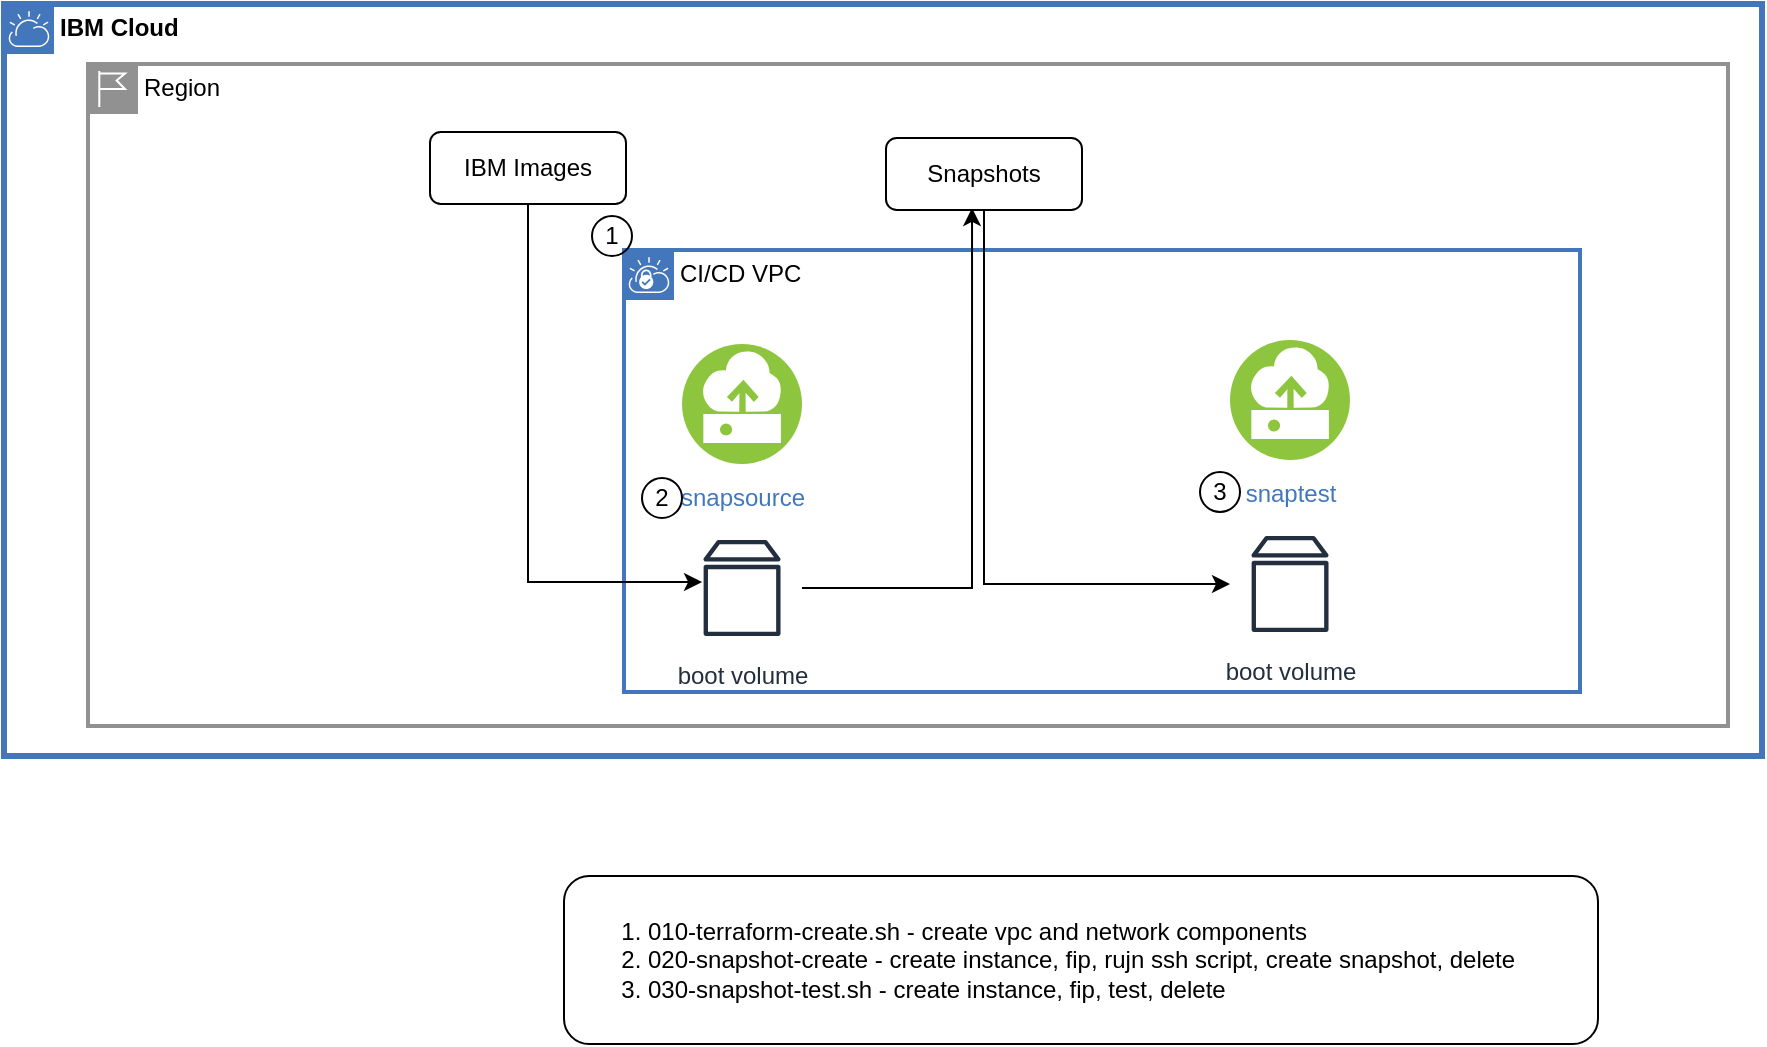 <mxfile version="14.4.3" type="device"><diagram name="ci-cd-flow" id="1CB5cx8_JeUlbwj9NWCF"><mxGraphModel dx="1506" dy="1222" grid="0" gridSize="10" guides="1" tooltips="1" connect="1" arrows="1" fold="1" page="0" pageScale="1" pageWidth="1050" pageHeight="500" math="0" shadow="0"><root><mxCell id="YXbSlSoCFpEPn2D0rt0i-0"/><mxCell id="YXbSlSoCFpEPn2D0rt0i-1" parent="YXbSlSoCFpEPn2D0rt0i-0"/><mxCell id="YXbSlSoCFpEPn2D0rt0i-2" value="IBM Cloud" style="shape=mxgraph.ibm.box;prType=cloud;fontStyle=1;verticalAlign=top;align=left;spacingLeft=32;spacingTop=4;fillColor=none;rounded=0;whiteSpace=wrap;html=1;strokeColor=#4376BB;strokeWidth=3;dashed=0;container=0;spacing=-4;collapsible=0;expand=0;recursiveResize=0;" parent="YXbSlSoCFpEPn2D0rt0i-1" vertex="1"><mxGeometry x="-159" y="-20" width="879" height="376" as="geometry"/></mxCell><mxCell id="YXbSlSoCFpEPn2D0rt0i-3" value="Region" style="shape=mxgraph.ibm.box;prType=region;fontStyle=0;verticalAlign=top;align=left;spacingLeft=32;spacingTop=4;rounded=0;whiteSpace=wrap;html=1;strokeColor=#919191;strokeWidth=2;dashed=0;container=0;spacing=-4;collapsible=0;expand=0;recursiveResize=0;fillColor=none;" parent="YXbSlSoCFpEPn2D0rt0i-1" vertex="1"><mxGeometry x="-117" y="10" width="820" height="331" as="geometry"/></mxCell><mxCell id="YXbSlSoCFpEPn2D0rt0i-13" value="CI/CD VPC" style="shape=mxgraph.ibm.box;prType=vpc;fontStyle=0;verticalAlign=top;align=left;spacingLeft=32;spacingTop=4;fillColor=none;rounded=0;whiteSpace=wrap;html=1;strokeColor=#4376BB;strokeWidth=2;dashed=0;container=0;spacing=-4;collapsible=0;expand=0;recursiveResize=0;" parent="YXbSlSoCFpEPn2D0rt0i-1" vertex="1"><mxGeometry x="151" y="103" width="478" height="221" as="geometry"/></mxCell><mxCell id="YXbSlSoCFpEPn2D0rt0i-4" value="snapsource" style="aspect=fixed;perimeter=ellipsePerimeter;html=1;align=center;shadow=0;dashed=0;fontColor=#4277BB;labelBackgroundColor=#ffffff;fontSize=12;spacingTop=3;image;image=img/lib/ibm/vpc/Instance.svg;" parent="YXbSlSoCFpEPn2D0rt0i-1" vertex="1"><mxGeometry x="180" y="150" width="60" height="60" as="geometry"/></mxCell><mxCell id="YXbSlSoCFpEPn2D0rt0i-24" style="edgeStyle=orthogonalEdgeStyle;rounded=0;orthogonalLoop=1;jettySize=auto;html=1;entryX=0.439;entryY=0.972;entryDx=0;entryDy=0;entryPerimeter=0;" parent="YXbSlSoCFpEPn2D0rt0i-1" source="YXbSlSoCFpEPn2D0rt0i-9" target="YXbSlSoCFpEPn2D0rt0i-23" edge="1"><mxGeometry relative="1" as="geometry"/></mxCell><mxCell id="YXbSlSoCFpEPn2D0rt0i-9" value="boot volume" style="outlineConnect=0;fontColor=#232F3E;gradientColor=none;strokeColor=#232F3E;fillColor=#ffffff;dashed=0;verticalLabelPosition=bottom;verticalAlign=top;align=center;html=1;fontSize=12;fontStyle=0;aspect=fixed;shape=mxgraph.aws4.resourceIcon;resIcon=mxgraph.aws4.volume;" parent="YXbSlSoCFpEPn2D0rt0i-1" vertex="1"><mxGeometry x="180" y="242" width="60" height="60" as="geometry"/></mxCell><mxCell id="YXbSlSoCFpEPn2D0rt0i-10" value="snaptest" style="aspect=fixed;perimeter=ellipsePerimeter;html=1;align=center;shadow=0;dashed=0;fontColor=#4277BB;labelBackgroundColor=#ffffff;fontSize=12;spacingTop=3;image;image=img/lib/ibm/vpc/Instance.svg;" parent="YXbSlSoCFpEPn2D0rt0i-1" vertex="1"><mxGeometry x="454" y="148" width="60" height="60" as="geometry"/></mxCell><mxCell id="YXbSlSoCFpEPn2D0rt0i-11" value="boot volume" style="outlineConnect=0;fontColor=#232F3E;gradientColor=none;strokeColor=#232F3E;fillColor=#ffffff;dashed=0;verticalLabelPosition=bottom;verticalAlign=top;align=center;html=1;fontSize=12;fontStyle=0;aspect=fixed;shape=mxgraph.aws4.resourceIcon;resIcon=mxgraph.aws4.volume;" parent="YXbSlSoCFpEPn2D0rt0i-1" vertex="1"><mxGeometry x="454" y="240" width="60" height="60" as="geometry"/></mxCell><mxCell id="YXbSlSoCFpEPn2D0rt0i-22" style="edgeStyle=orthogonalEdgeStyle;rounded=0;orthogonalLoop=1;jettySize=auto;html=1;entryX=0.167;entryY=0.45;entryDx=0;entryDy=0;entryPerimeter=0;" parent="YXbSlSoCFpEPn2D0rt0i-1" source="YXbSlSoCFpEPn2D0rt0i-21" target="YXbSlSoCFpEPn2D0rt0i-9" edge="1"><mxGeometry relative="1" as="geometry"><Array as="points"><mxPoint x="103" y="269"/></Array></mxGeometry></mxCell><mxCell id="YXbSlSoCFpEPn2D0rt0i-21" value="IBM Images" style="rounded=1;whiteSpace=wrap;html=1;" parent="YXbSlSoCFpEPn2D0rt0i-1" vertex="1"><mxGeometry x="54" y="44" width="98" height="36" as="geometry"/></mxCell><mxCell id="YXbSlSoCFpEPn2D0rt0i-32" style="edgeStyle=orthogonalEdgeStyle;rounded=0;orthogonalLoop=1;jettySize=auto;html=1;" parent="YXbSlSoCFpEPn2D0rt0i-1" source="YXbSlSoCFpEPn2D0rt0i-23" target="YXbSlSoCFpEPn2D0rt0i-11" edge="1"><mxGeometry relative="1" as="geometry"><mxPoint x="593" y="243" as="targetPoint"/><Array as="points"><mxPoint x="331" y="270"/></Array></mxGeometry></mxCell><mxCell id="YXbSlSoCFpEPn2D0rt0i-23" value="Snapshots" style="rounded=1;whiteSpace=wrap;html=1;" parent="YXbSlSoCFpEPn2D0rt0i-1" vertex="1"><mxGeometry x="282" y="47" width="98" height="36" as="geometry"/></mxCell><mxCell id="YXbSlSoCFpEPn2D0rt0i-29" value="1" style="ellipse;whiteSpace=wrap;html=1;aspect=fixed;fillColor=none;" parent="YXbSlSoCFpEPn2D0rt0i-1" vertex="1"><mxGeometry x="135" y="86" width="20" height="20" as="geometry"/></mxCell><mxCell id="YXbSlSoCFpEPn2D0rt0i-30" value="2" style="ellipse;whiteSpace=wrap;html=1;aspect=fixed;fillColor=none;" parent="YXbSlSoCFpEPn2D0rt0i-1" vertex="1"><mxGeometry x="160" y="217" width="20" height="20" as="geometry"/></mxCell><mxCell id="YXbSlSoCFpEPn2D0rt0i-31" value="3" style="ellipse;whiteSpace=wrap;html=1;aspect=fixed;fillColor=none;" parent="YXbSlSoCFpEPn2D0rt0i-1" vertex="1"><mxGeometry x="439" y="214" width="20" height="20" as="geometry"/></mxCell><mxCell id="YXbSlSoCFpEPn2D0rt0i-33" value="&lt;ol&gt;&lt;li&gt;010-terraform-create.sh - create vpc and network components&lt;/li&gt;&lt;li&gt;020-snapshot-create - create instance, fip, rujn ssh script, create snapshot, delete&lt;/li&gt;&lt;li&gt;030-snapshot-test.sh - create instance, fip, test, delete&lt;br&gt;&lt;/li&gt;&lt;/ol&gt;" style="rounded=1;whiteSpace=wrap;html=1;align=left;" parent="YXbSlSoCFpEPn2D0rt0i-1" vertex="1"><mxGeometry x="121" y="416" width="517" height="84" as="geometry"/></mxCell></root></mxGraphModel></diagram></mxfile>